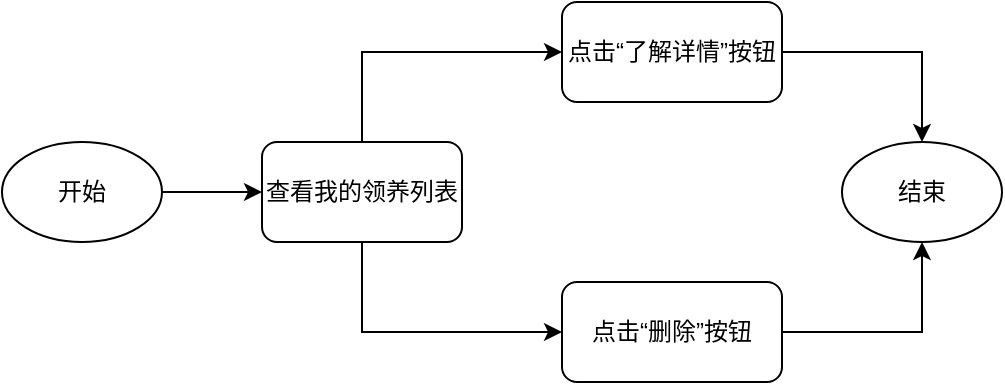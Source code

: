 <mxfile version="24.7.5">
  <diagram name="第 1 页" id="RtkUgYRsZ3COG5ha-x-0">
    <mxGraphModel dx="1342" dy="810" grid="1" gridSize="10" guides="1" tooltips="1" connect="1" arrows="1" fold="1" page="1" pageScale="1" pageWidth="827" pageHeight="1169" math="0" shadow="0">
      <root>
        <mxCell id="0" />
        <mxCell id="1" parent="0" />
        <mxCell id="4J-I8tZZydS8Zcys9LTw-1" value="开始" style="ellipse;whiteSpace=wrap;html=1;" vertex="1" parent="1">
          <mxGeometry x="120" y="430" width="80" height="50" as="geometry" />
        </mxCell>
        <mxCell id="4J-I8tZZydS8Zcys9LTw-2" value="" style="endArrow=classic;html=1;rounded=0;exitX=1;exitY=0.5;exitDx=0;exitDy=0;" edge="1" parent="1" source="4J-I8tZZydS8Zcys9LTw-1" target="4J-I8tZZydS8Zcys9LTw-3">
          <mxGeometry width="50" height="50" relative="1" as="geometry">
            <mxPoint x="390" y="440" as="sourcePoint" />
            <mxPoint x="440" y="390" as="targetPoint" />
          </mxGeometry>
        </mxCell>
        <mxCell id="4J-I8tZZydS8Zcys9LTw-3" value="查看我的领养列表" style="rounded=1;whiteSpace=wrap;html=1;" vertex="1" parent="1">
          <mxGeometry x="250" y="430" width="100" height="50" as="geometry" />
        </mxCell>
        <mxCell id="4J-I8tZZydS8Zcys9LTw-4" value="" style="endArrow=classic;html=1;rounded=0;exitX=0.5;exitY=0;exitDx=0;exitDy=0;entryX=0;entryY=0.5;entryDx=0;entryDy=0;" edge="1" parent="1" source="4J-I8tZZydS8Zcys9LTw-3" target="4J-I8tZZydS8Zcys9LTw-5">
          <mxGeometry width="50" height="50" relative="1" as="geometry">
            <mxPoint x="390" y="440" as="sourcePoint" />
            <mxPoint x="440" y="400" as="targetPoint" />
            <Array as="points">
              <mxPoint x="300" y="385" />
            </Array>
          </mxGeometry>
        </mxCell>
        <mxCell id="4J-I8tZZydS8Zcys9LTw-5" value="点击“了解详情”按钮" style="rounded=1;whiteSpace=wrap;html=1;" vertex="1" parent="1">
          <mxGeometry x="400" y="360" width="110" height="50" as="geometry" />
        </mxCell>
        <mxCell id="4J-I8tZZydS8Zcys9LTw-6" value="点击“删除”按钮" style="rounded=1;whiteSpace=wrap;html=1;" vertex="1" parent="1">
          <mxGeometry x="400" y="500" width="110" height="50" as="geometry" />
        </mxCell>
        <mxCell id="4J-I8tZZydS8Zcys9LTw-7" value="" style="endArrow=classic;html=1;rounded=0;exitX=0.5;exitY=1;exitDx=0;exitDy=0;entryX=0;entryY=0.5;entryDx=0;entryDy=0;" edge="1" parent="1" source="4J-I8tZZydS8Zcys9LTw-3" target="4J-I8tZZydS8Zcys9LTw-6">
          <mxGeometry width="50" height="50" relative="1" as="geometry">
            <mxPoint x="420" y="390" as="sourcePoint" />
            <mxPoint x="470" y="340" as="targetPoint" />
            <Array as="points">
              <mxPoint x="300" y="525" />
            </Array>
          </mxGeometry>
        </mxCell>
        <mxCell id="4J-I8tZZydS8Zcys9LTw-8" value="" style="endArrow=classic;html=1;rounded=0;exitX=1;exitY=0.5;exitDx=0;exitDy=0;entryX=0.5;entryY=0;entryDx=0;entryDy=0;" edge="1" parent="1" source="4J-I8tZZydS8Zcys9LTw-5" target="4J-I8tZZydS8Zcys9LTw-9">
          <mxGeometry width="50" height="50" relative="1" as="geometry">
            <mxPoint x="420" y="390" as="sourcePoint" />
            <mxPoint x="630" y="385" as="targetPoint" />
            <Array as="points">
              <mxPoint x="580" y="385" />
            </Array>
          </mxGeometry>
        </mxCell>
        <mxCell id="4J-I8tZZydS8Zcys9LTw-9" value="结束" style="ellipse;whiteSpace=wrap;html=1;" vertex="1" parent="1">
          <mxGeometry x="540" y="430" width="80" height="50" as="geometry" />
        </mxCell>
        <mxCell id="4J-I8tZZydS8Zcys9LTw-10" value="" style="endArrow=classic;html=1;rounded=0;exitX=1;exitY=0.5;exitDx=0;exitDy=0;entryX=0.5;entryY=1;entryDx=0;entryDy=0;" edge="1" parent="1" source="4J-I8tZZydS8Zcys9LTw-6" target="4J-I8tZZydS8Zcys9LTw-9">
          <mxGeometry width="50" height="50" relative="1" as="geometry">
            <mxPoint x="420" y="390" as="sourcePoint" />
            <mxPoint x="470" y="340" as="targetPoint" />
            <Array as="points">
              <mxPoint x="580" y="525" />
            </Array>
          </mxGeometry>
        </mxCell>
      </root>
    </mxGraphModel>
  </diagram>
</mxfile>
